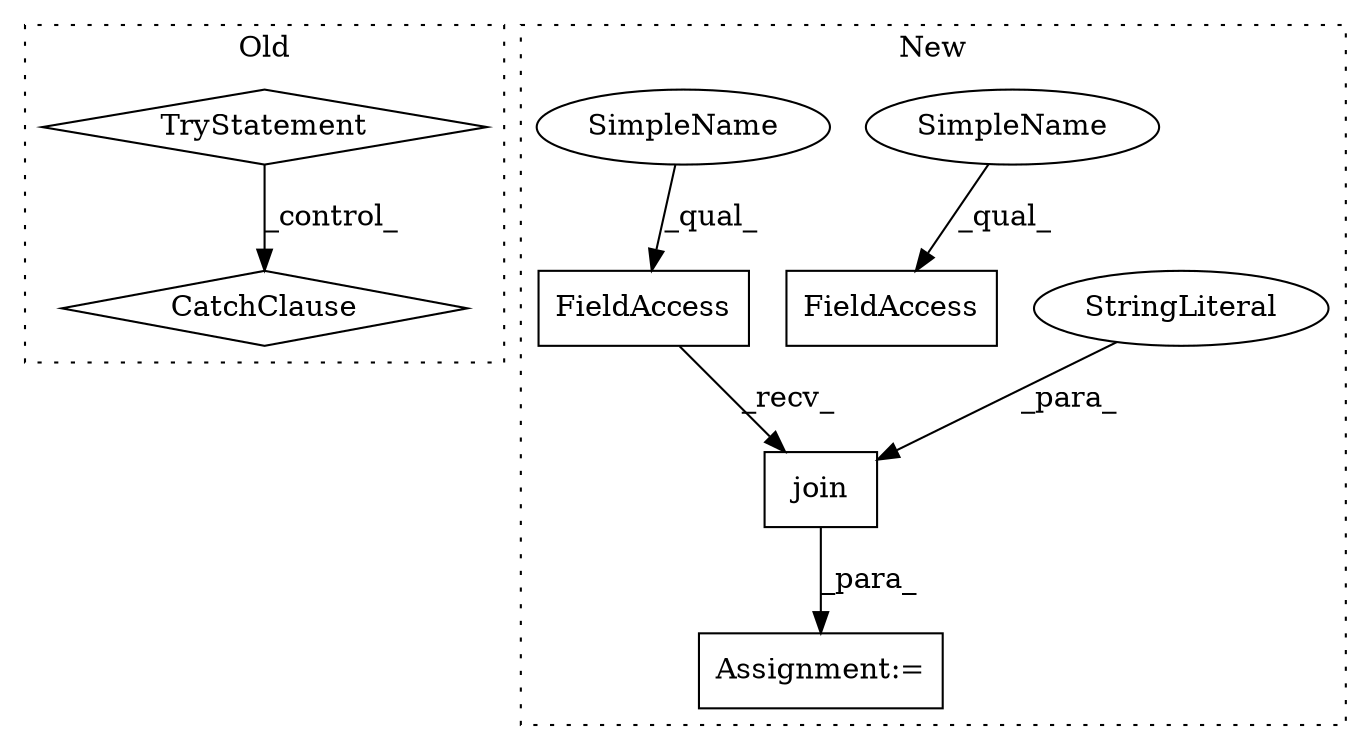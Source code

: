 digraph G {
subgraph cluster0 {
1 [label="CatchClause" a="12" s="219,253" l="11,2" shape="diamond"];
3 [label="TryStatement" a="54" s="168" l="4" shape="diamond"];
label = "Old";
style="dotted";
}
subgraph cluster1 {
2 [label="join" a="32" s="381,440" l="5,1" shape="box"];
4 [label="FieldAccess" a="22" s="373" l="7" shape="box"];
5 [label="StringLiteral" a="45" s="429" l="11" shape="ellipse"];
6 [label="Assignment:=" a="7" s="361" l="1" shape="box"];
7 [label="FieldAccess" a="22" s="307" l="7" shape="box"];
8 [label="SimpleName" a="42" s="307" l="2" shape="ellipse"];
9 [label="SimpleName" a="42" s="373" l="2" shape="ellipse"];
label = "New";
style="dotted";
}
2 -> 6 [label="_para_"];
3 -> 1 [label="_control_"];
4 -> 2 [label="_recv_"];
5 -> 2 [label="_para_"];
8 -> 7 [label="_qual_"];
9 -> 4 [label="_qual_"];
}